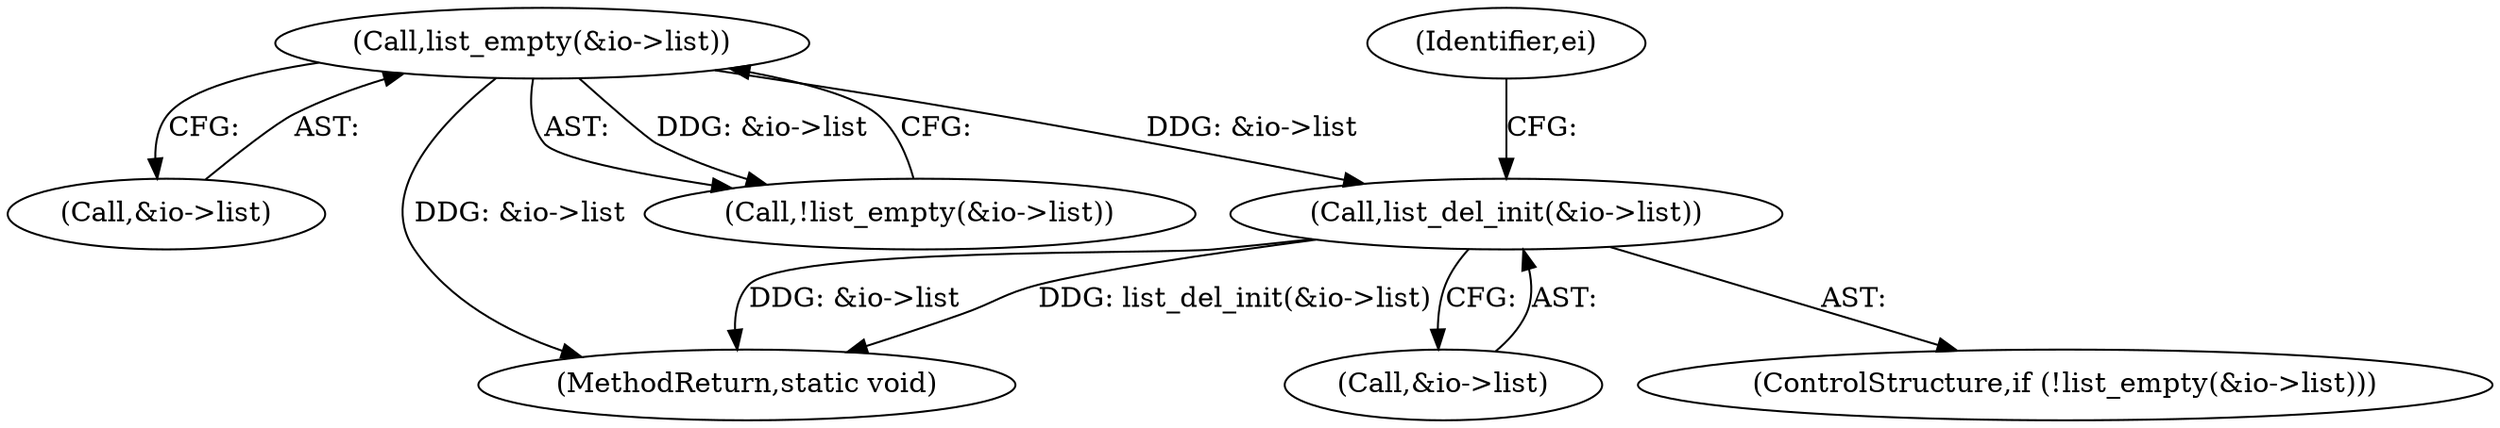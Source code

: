 digraph "0_linux_744692dc059845b2a3022119871846e74d4f6e11_5@pointer" {
"1000156" [label="(Call,list_del_init(&io->list))"];
"1000151" [label="(Call,list_empty(&io->list))"];
"1000149" [label="(ControlStructure,if (!list_empty(&io->list)))"];
"1000152" [label="(Call,&io->list)"];
"1000156" [label="(Call,list_del_init(&io->list))"];
"1000174" [label="(MethodReturn,static void)"];
"1000164" [label="(Identifier,ei)"];
"1000150" [label="(Call,!list_empty(&io->list))"];
"1000151" [label="(Call,list_empty(&io->list))"];
"1000157" [label="(Call,&io->list)"];
"1000156" -> "1000149"  [label="AST: "];
"1000156" -> "1000157"  [label="CFG: "];
"1000157" -> "1000156"  [label="AST: "];
"1000164" -> "1000156"  [label="CFG: "];
"1000156" -> "1000174"  [label="DDG: &io->list"];
"1000156" -> "1000174"  [label="DDG: list_del_init(&io->list)"];
"1000151" -> "1000156"  [label="DDG: &io->list"];
"1000151" -> "1000150"  [label="AST: "];
"1000151" -> "1000152"  [label="CFG: "];
"1000152" -> "1000151"  [label="AST: "];
"1000150" -> "1000151"  [label="CFG: "];
"1000151" -> "1000174"  [label="DDG: &io->list"];
"1000151" -> "1000150"  [label="DDG: &io->list"];
}
